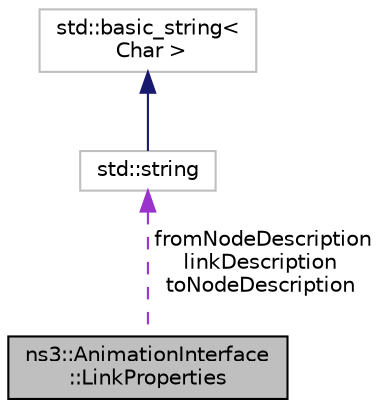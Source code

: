 digraph "ns3::AnimationInterface::LinkProperties"
{
 // LATEX_PDF_SIZE
  edge [fontname="Helvetica",fontsize="10",labelfontname="Helvetica",labelfontsize="10"];
  node [fontname="Helvetica",fontsize="10",shape=record];
  Node1 [label="ns3::AnimationInterface\l::LinkProperties",height=0.2,width=0.4,color="black", fillcolor="grey75", style="filled", fontcolor="black",tooltip="LinkProperties structure."];
  Node2 -> Node1 [dir="back",color="darkorchid3",fontsize="10",style="dashed",label=" fromNodeDescription\nlinkDescription\ntoNodeDescription" ,fontname="Helvetica"];
  Node2 [label="std::string",height=0.2,width=0.4,color="grey75", fillcolor="white", style="filled",tooltip=" "];
  Node3 -> Node2 [dir="back",color="midnightblue",fontsize="10",style="solid",fontname="Helvetica"];
  Node3 [label="std::basic_string\<\l Char \>",height=0.2,width=0.4,color="grey75", fillcolor="white", style="filled",tooltip=" "];
}
